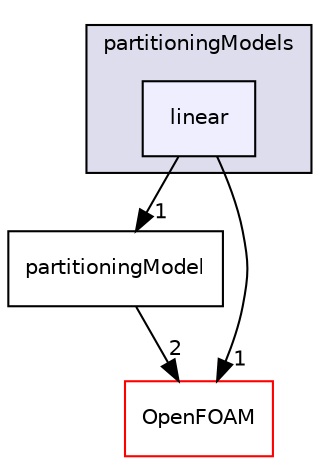 digraph "src/phaseSystemModels/reactingEulerFoam/derivedFvPatchFields/wallBoilingSubModels/partitioningModels/linear" {
  bgcolor=transparent;
  compound=true
  node [ fontsize="10", fontname="Helvetica"];
  edge [ labelfontsize="10", labelfontname="Helvetica"];
  subgraph clusterdir_8421d5e6494c5427c011797505162b91 {
    graph [ bgcolor="#ddddee", pencolor="black", label="partitioningModels" fontname="Helvetica", fontsize="10", URL="dir_8421d5e6494c5427c011797505162b91.html"]
  dir_8553c9196c23d8296973474c062cb604 [shape=box, label="linear", style="filled", fillcolor="#eeeeff", pencolor="black", URL="dir_8553c9196c23d8296973474c062cb604.html"];
  }
  dir_27d3a86bd31bfc788d6239a7c573eb9f [shape=box label="partitioningModel" URL="dir_27d3a86bd31bfc788d6239a7c573eb9f.html"];
  dir_c5473ff19b20e6ec4dfe5c310b3778a8 [shape=box label="OpenFOAM" color="red" URL="dir_c5473ff19b20e6ec4dfe5c310b3778a8.html"];
  dir_27d3a86bd31bfc788d6239a7c573eb9f->dir_c5473ff19b20e6ec4dfe5c310b3778a8 [headlabel="2", labeldistance=1.5 headhref="dir_003034_002151.html"];
  dir_8553c9196c23d8296973474c062cb604->dir_27d3a86bd31bfc788d6239a7c573eb9f [headlabel="1", labeldistance=1.5 headhref="dir_001221_003034.html"];
  dir_8553c9196c23d8296973474c062cb604->dir_c5473ff19b20e6ec4dfe5c310b3778a8 [headlabel="1", labeldistance=1.5 headhref="dir_001221_002151.html"];
}
